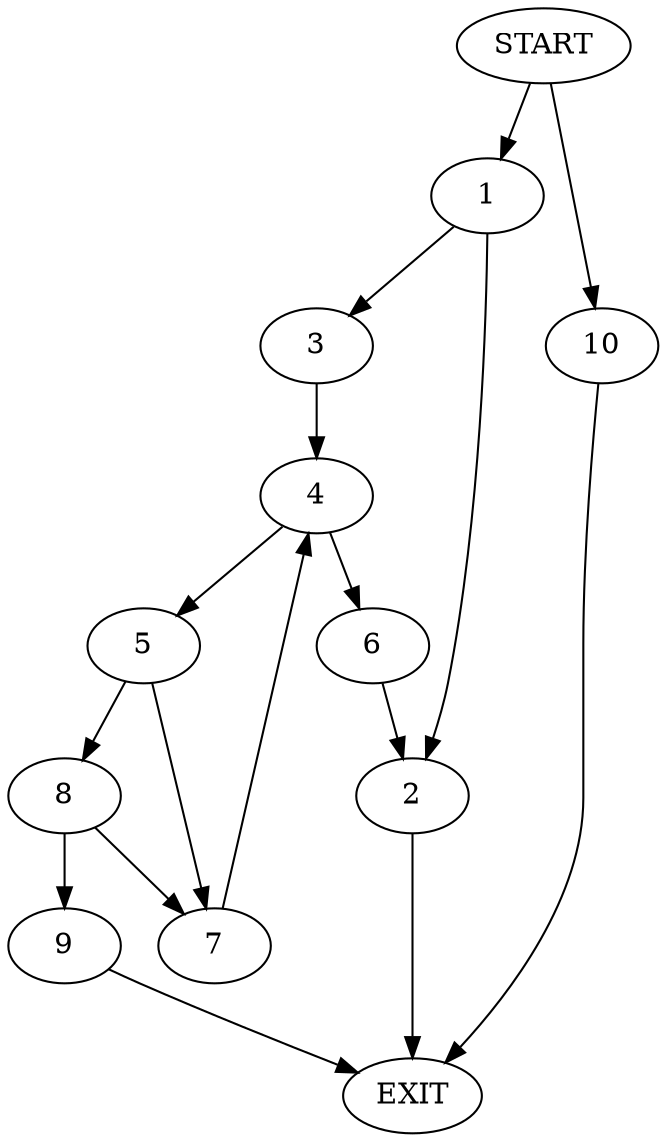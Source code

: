 digraph {
0 [label="START"]
11 [label="EXIT"]
0 -> 1
1 -> 2
1 -> 3
2 -> 11
3 -> 4
4 -> 5
4 -> 6
5 -> 7
5 -> 8
6 -> 2
8 -> 7
8 -> 9
7 -> 4
9 -> 11
0 -> 10
10 -> 11
}
